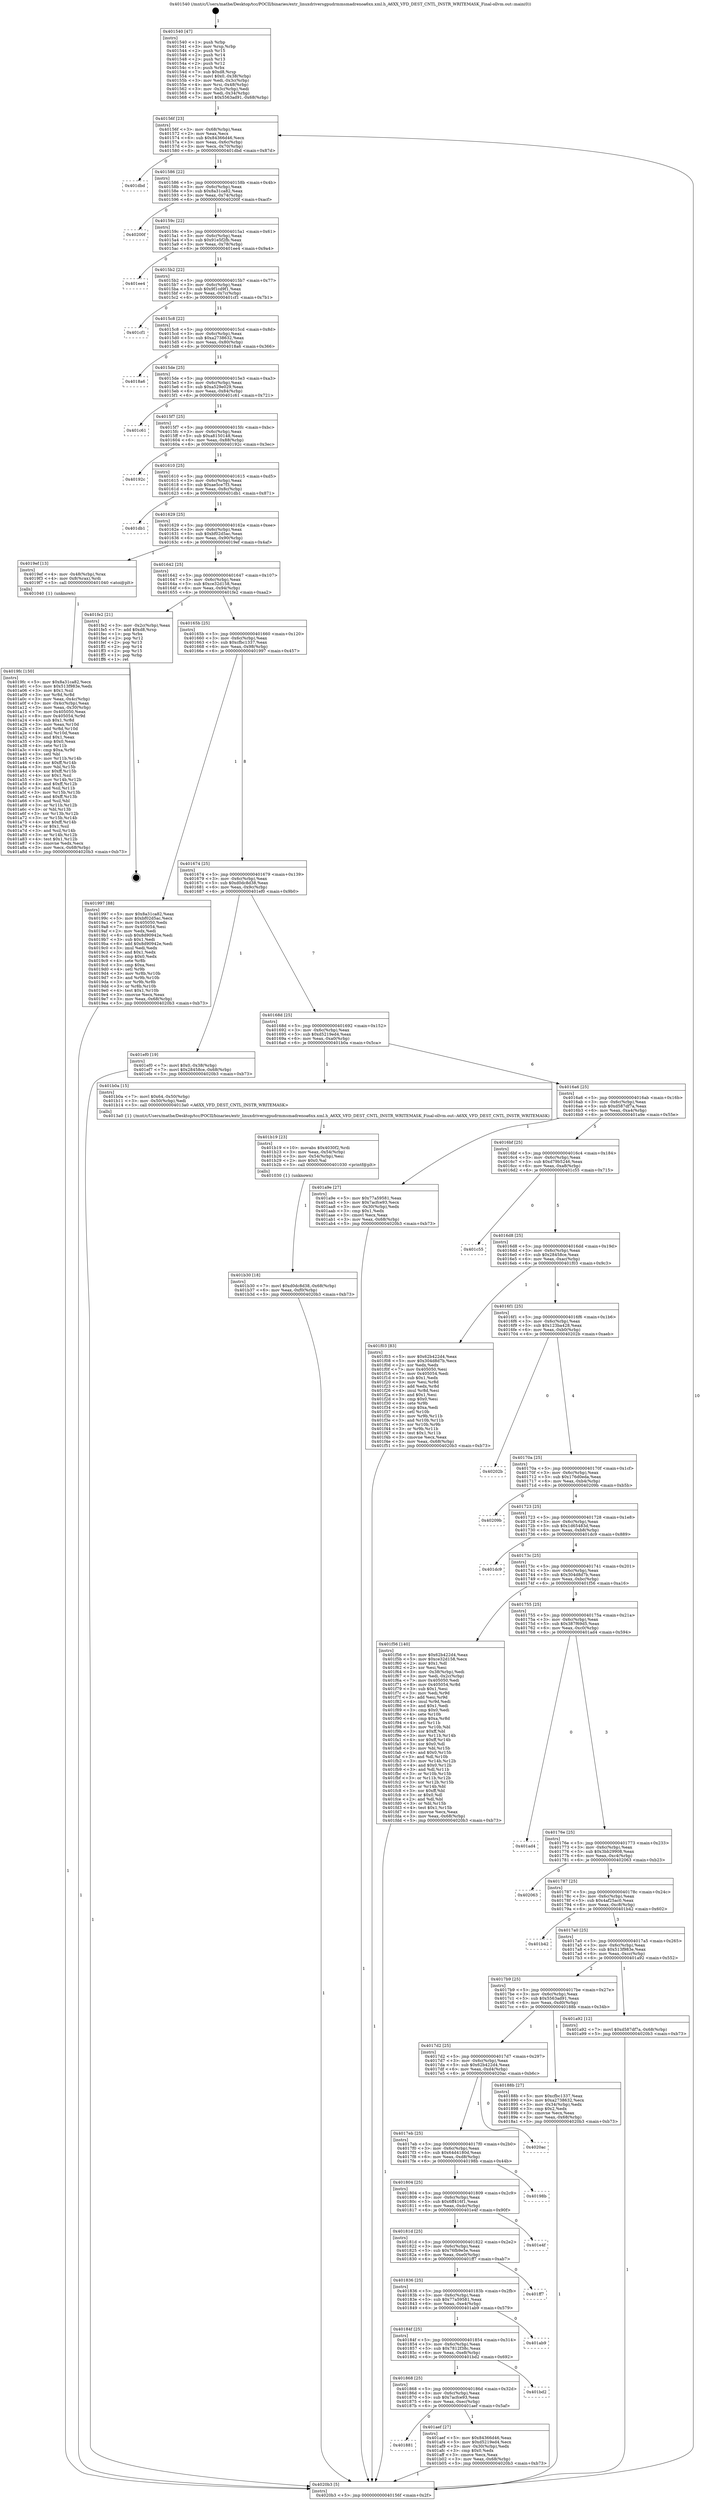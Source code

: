 digraph "0x401540" {
  label = "0x401540 (/mnt/c/Users/mathe/Desktop/tcc/POCII/binaries/extr_linuxdriversgpudrmmsmadrenoa6xx.xml.h_A6XX_VFD_DEST_CNTL_INSTR_WRITEMASK_Final-ollvm.out::main(0))"
  labelloc = "t"
  node[shape=record]

  Entry [label="",width=0.3,height=0.3,shape=circle,fillcolor=black,style=filled]
  "0x40156f" [label="{
     0x40156f [23]\l
     | [instrs]\l
     &nbsp;&nbsp;0x40156f \<+3\>: mov -0x68(%rbp),%eax\l
     &nbsp;&nbsp;0x401572 \<+2\>: mov %eax,%ecx\l
     &nbsp;&nbsp;0x401574 \<+6\>: sub $0x84366d46,%ecx\l
     &nbsp;&nbsp;0x40157a \<+3\>: mov %eax,-0x6c(%rbp)\l
     &nbsp;&nbsp;0x40157d \<+3\>: mov %ecx,-0x70(%rbp)\l
     &nbsp;&nbsp;0x401580 \<+6\>: je 0000000000401dbd \<main+0x87d\>\l
  }"]
  "0x401dbd" [label="{
     0x401dbd\l
  }", style=dashed]
  "0x401586" [label="{
     0x401586 [22]\l
     | [instrs]\l
     &nbsp;&nbsp;0x401586 \<+5\>: jmp 000000000040158b \<main+0x4b\>\l
     &nbsp;&nbsp;0x40158b \<+3\>: mov -0x6c(%rbp),%eax\l
     &nbsp;&nbsp;0x40158e \<+5\>: sub $0x8a31ca82,%eax\l
     &nbsp;&nbsp;0x401593 \<+3\>: mov %eax,-0x74(%rbp)\l
     &nbsp;&nbsp;0x401596 \<+6\>: je 000000000040200f \<main+0xacf\>\l
  }"]
  Exit [label="",width=0.3,height=0.3,shape=circle,fillcolor=black,style=filled,peripheries=2]
  "0x40200f" [label="{
     0x40200f\l
  }", style=dashed]
  "0x40159c" [label="{
     0x40159c [22]\l
     | [instrs]\l
     &nbsp;&nbsp;0x40159c \<+5\>: jmp 00000000004015a1 \<main+0x61\>\l
     &nbsp;&nbsp;0x4015a1 \<+3\>: mov -0x6c(%rbp),%eax\l
     &nbsp;&nbsp;0x4015a4 \<+5\>: sub $0x91e5f2fb,%eax\l
     &nbsp;&nbsp;0x4015a9 \<+3\>: mov %eax,-0x78(%rbp)\l
     &nbsp;&nbsp;0x4015ac \<+6\>: je 0000000000401ee4 \<main+0x9a4\>\l
  }"]
  "0x401b30" [label="{
     0x401b30 [18]\l
     | [instrs]\l
     &nbsp;&nbsp;0x401b30 \<+7\>: movl $0xd0dc8d38,-0x68(%rbp)\l
     &nbsp;&nbsp;0x401b37 \<+6\>: mov %eax,-0xf0(%rbp)\l
     &nbsp;&nbsp;0x401b3d \<+5\>: jmp 00000000004020b3 \<main+0xb73\>\l
  }"]
  "0x401ee4" [label="{
     0x401ee4\l
  }", style=dashed]
  "0x4015b2" [label="{
     0x4015b2 [22]\l
     | [instrs]\l
     &nbsp;&nbsp;0x4015b2 \<+5\>: jmp 00000000004015b7 \<main+0x77\>\l
     &nbsp;&nbsp;0x4015b7 \<+3\>: mov -0x6c(%rbp),%eax\l
     &nbsp;&nbsp;0x4015ba \<+5\>: sub $0x9f1cd9f1,%eax\l
     &nbsp;&nbsp;0x4015bf \<+3\>: mov %eax,-0x7c(%rbp)\l
     &nbsp;&nbsp;0x4015c2 \<+6\>: je 0000000000401cf1 \<main+0x7b1\>\l
  }"]
  "0x401b19" [label="{
     0x401b19 [23]\l
     | [instrs]\l
     &nbsp;&nbsp;0x401b19 \<+10\>: movabs $0x4030f2,%rdi\l
     &nbsp;&nbsp;0x401b23 \<+3\>: mov %eax,-0x54(%rbp)\l
     &nbsp;&nbsp;0x401b26 \<+3\>: mov -0x54(%rbp),%esi\l
     &nbsp;&nbsp;0x401b29 \<+2\>: mov $0x0,%al\l
     &nbsp;&nbsp;0x401b2b \<+5\>: call 0000000000401030 \<printf@plt\>\l
     | [calls]\l
     &nbsp;&nbsp;0x401030 \{1\} (unknown)\l
  }"]
  "0x401cf1" [label="{
     0x401cf1\l
  }", style=dashed]
  "0x4015c8" [label="{
     0x4015c8 [22]\l
     | [instrs]\l
     &nbsp;&nbsp;0x4015c8 \<+5\>: jmp 00000000004015cd \<main+0x8d\>\l
     &nbsp;&nbsp;0x4015cd \<+3\>: mov -0x6c(%rbp),%eax\l
     &nbsp;&nbsp;0x4015d0 \<+5\>: sub $0xa2738632,%eax\l
     &nbsp;&nbsp;0x4015d5 \<+3\>: mov %eax,-0x80(%rbp)\l
     &nbsp;&nbsp;0x4015d8 \<+6\>: je 00000000004018a6 \<main+0x366\>\l
  }"]
  "0x401881" [label="{
     0x401881\l
  }", style=dashed]
  "0x4018a6" [label="{
     0x4018a6\l
  }", style=dashed]
  "0x4015de" [label="{
     0x4015de [25]\l
     | [instrs]\l
     &nbsp;&nbsp;0x4015de \<+5\>: jmp 00000000004015e3 \<main+0xa3\>\l
     &nbsp;&nbsp;0x4015e3 \<+3\>: mov -0x6c(%rbp),%eax\l
     &nbsp;&nbsp;0x4015e6 \<+5\>: sub $0xa529e029,%eax\l
     &nbsp;&nbsp;0x4015eb \<+6\>: mov %eax,-0x84(%rbp)\l
     &nbsp;&nbsp;0x4015f1 \<+6\>: je 0000000000401c61 \<main+0x721\>\l
  }"]
  "0x401aef" [label="{
     0x401aef [27]\l
     | [instrs]\l
     &nbsp;&nbsp;0x401aef \<+5\>: mov $0x84366d46,%eax\l
     &nbsp;&nbsp;0x401af4 \<+5\>: mov $0xd5219ed4,%ecx\l
     &nbsp;&nbsp;0x401af9 \<+3\>: mov -0x30(%rbp),%edx\l
     &nbsp;&nbsp;0x401afc \<+3\>: cmp $0x0,%edx\l
     &nbsp;&nbsp;0x401aff \<+3\>: cmove %ecx,%eax\l
     &nbsp;&nbsp;0x401b02 \<+3\>: mov %eax,-0x68(%rbp)\l
     &nbsp;&nbsp;0x401b05 \<+5\>: jmp 00000000004020b3 \<main+0xb73\>\l
  }"]
  "0x401c61" [label="{
     0x401c61\l
  }", style=dashed]
  "0x4015f7" [label="{
     0x4015f7 [25]\l
     | [instrs]\l
     &nbsp;&nbsp;0x4015f7 \<+5\>: jmp 00000000004015fc \<main+0xbc\>\l
     &nbsp;&nbsp;0x4015fc \<+3\>: mov -0x6c(%rbp),%eax\l
     &nbsp;&nbsp;0x4015ff \<+5\>: sub $0xa8150148,%eax\l
     &nbsp;&nbsp;0x401604 \<+6\>: mov %eax,-0x88(%rbp)\l
     &nbsp;&nbsp;0x40160a \<+6\>: je 000000000040192c \<main+0x3ec\>\l
  }"]
  "0x401868" [label="{
     0x401868 [25]\l
     | [instrs]\l
     &nbsp;&nbsp;0x401868 \<+5\>: jmp 000000000040186d \<main+0x32d\>\l
     &nbsp;&nbsp;0x40186d \<+3\>: mov -0x6c(%rbp),%eax\l
     &nbsp;&nbsp;0x401870 \<+5\>: sub $0x7acfce93,%eax\l
     &nbsp;&nbsp;0x401875 \<+6\>: mov %eax,-0xec(%rbp)\l
     &nbsp;&nbsp;0x40187b \<+6\>: je 0000000000401aef \<main+0x5af\>\l
  }"]
  "0x40192c" [label="{
     0x40192c\l
  }", style=dashed]
  "0x401610" [label="{
     0x401610 [25]\l
     | [instrs]\l
     &nbsp;&nbsp;0x401610 \<+5\>: jmp 0000000000401615 \<main+0xd5\>\l
     &nbsp;&nbsp;0x401615 \<+3\>: mov -0x6c(%rbp),%eax\l
     &nbsp;&nbsp;0x401618 \<+5\>: sub $0xae5ce7f3,%eax\l
     &nbsp;&nbsp;0x40161d \<+6\>: mov %eax,-0x8c(%rbp)\l
     &nbsp;&nbsp;0x401623 \<+6\>: je 0000000000401db1 \<main+0x871\>\l
  }"]
  "0x401bd2" [label="{
     0x401bd2\l
  }", style=dashed]
  "0x401db1" [label="{
     0x401db1\l
  }", style=dashed]
  "0x401629" [label="{
     0x401629 [25]\l
     | [instrs]\l
     &nbsp;&nbsp;0x401629 \<+5\>: jmp 000000000040162e \<main+0xee\>\l
     &nbsp;&nbsp;0x40162e \<+3\>: mov -0x6c(%rbp),%eax\l
     &nbsp;&nbsp;0x401631 \<+5\>: sub $0xbf02d5ac,%eax\l
     &nbsp;&nbsp;0x401636 \<+6\>: mov %eax,-0x90(%rbp)\l
     &nbsp;&nbsp;0x40163c \<+6\>: je 00000000004019ef \<main+0x4af\>\l
  }"]
  "0x40184f" [label="{
     0x40184f [25]\l
     | [instrs]\l
     &nbsp;&nbsp;0x40184f \<+5\>: jmp 0000000000401854 \<main+0x314\>\l
     &nbsp;&nbsp;0x401854 \<+3\>: mov -0x6c(%rbp),%eax\l
     &nbsp;&nbsp;0x401857 \<+5\>: sub $0x7812f38c,%eax\l
     &nbsp;&nbsp;0x40185c \<+6\>: mov %eax,-0xe8(%rbp)\l
     &nbsp;&nbsp;0x401862 \<+6\>: je 0000000000401bd2 \<main+0x692\>\l
  }"]
  "0x4019ef" [label="{
     0x4019ef [13]\l
     | [instrs]\l
     &nbsp;&nbsp;0x4019ef \<+4\>: mov -0x48(%rbp),%rax\l
     &nbsp;&nbsp;0x4019f3 \<+4\>: mov 0x8(%rax),%rdi\l
     &nbsp;&nbsp;0x4019f7 \<+5\>: call 0000000000401040 \<atoi@plt\>\l
     | [calls]\l
     &nbsp;&nbsp;0x401040 \{1\} (unknown)\l
  }"]
  "0x401642" [label="{
     0x401642 [25]\l
     | [instrs]\l
     &nbsp;&nbsp;0x401642 \<+5\>: jmp 0000000000401647 \<main+0x107\>\l
     &nbsp;&nbsp;0x401647 \<+3\>: mov -0x6c(%rbp),%eax\l
     &nbsp;&nbsp;0x40164a \<+5\>: sub $0xce32d158,%eax\l
     &nbsp;&nbsp;0x40164f \<+6\>: mov %eax,-0x94(%rbp)\l
     &nbsp;&nbsp;0x401655 \<+6\>: je 0000000000401fe2 \<main+0xaa2\>\l
  }"]
  "0x401ab9" [label="{
     0x401ab9\l
  }", style=dashed]
  "0x401fe2" [label="{
     0x401fe2 [21]\l
     | [instrs]\l
     &nbsp;&nbsp;0x401fe2 \<+3\>: mov -0x2c(%rbp),%eax\l
     &nbsp;&nbsp;0x401fe5 \<+7\>: add $0xd8,%rsp\l
     &nbsp;&nbsp;0x401fec \<+1\>: pop %rbx\l
     &nbsp;&nbsp;0x401fed \<+2\>: pop %r12\l
     &nbsp;&nbsp;0x401fef \<+2\>: pop %r13\l
     &nbsp;&nbsp;0x401ff1 \<+2\>: pop %r14\l
     &nbsp;&nbsp;0x401ff3 \<+2\>: pop %r15\l
     &nbsp;&nbsp;0x401ff5 \<+1\>: pop %rbp\l
     &nbsp;&nbsp;0x401ff6 \<+1\>: ret\l
  }"]
  "0x40165b" [label="{
     0x40165b [25]\l
     | [instrs]\l
     &nbsp;&nbsp;0x40165b \<+5\>: jmp 0000000000401660 \<main+0x120\>\l
     &nbsp;&nbsp;0x401660 \<+3\>: mov -0x6c(%rbp),%eax\l
     &nbsp;&nbsp;0x401663 \<+5\>: sub $0xcfbc1337,%eax\l
     &nbsp;&nbsp;0x401668 \<+6\>: mov %eax,-0x98(%rbp)\l
     &nbsp;&nbsp;0x40166e \<+6\>: je 0000000000401997 \<main+0x457\>\l
  }"]
  "0x401836" [label="{
     0x401836 [25]\l
     | [instrs]\l
     &nbsp;&nbsp;0x401836 \<+5\>: jmp 000000000040183b \<main+0x2fb\>\l
     &nbsp;&nbsp;0x40183b \<+3\>: mov -0x6c(%rbp),%eax\l
     &nbsp;&nbsp;0x40183e \<+5\>: sub $0x77a59581,%eax\l
     &nbsp;&nbsp;0x401843 \<+6\>: mov %eax,-0xe4(%rbp)\l
     &nbsp;&nbsp;0x401849 \<+6\>: je 0000000000401ab9 \<main+0x579\>\l
  }"]
  "0x401997" [label="{
     0x401997 [88]\l
     | [instrs]\l
     &nbsp;&nbsp;0x401997 \<+5\>: mov $0x8a31ca82,%eax\l
     &nbsp;&nbsp;0x40199c \<+5\>: mov $0xbf02d5ac,%ecx\l
     &nbsp;&nbsp;0x4019a1 \<+7\>: mov 0x405050,%edx\l
     &nbsp;&nbsp;0x4019a8 \<+7\>: mov 0x405054,%esi\l
     &nbsp;&nbsp;0x4019af \<+2\>: mov %edx,%edi\l
     &nbsp;&nbsp;0x4019b1 \<+6\>: sub $0x8d90942e,%edi\l
     &nbsp;&nbsp;0x4019b7 \<+3\>: sub $0x1,%edi\l
     &nbsp;&nbsp;0x4019ba \<+6\>: add $0x8d90942e,%edi\l
     &nbsp;&nbsp;0x4019c0 \<+3\>: imul %edi,%edx\l
     &nbsp;&nbsp;0x4019c3 \<+3\>: and $0x1,%edx\l
     &nbsp;&nbsp;0x4019c6 \<+3\>: cmp $0x0,%edx\l
     &nbsp;&nbsp;0x4019c9 \<+4\>: sete %r8b\l
     &nbsp;&nbsp;0x4019cd \<+3\>: cmp $0xa,%esi\l
     &nbsp;&nbsp;0x4019d0 \<+4\>: setl %r9b\l
     &nbsp;&nbsp;0x4019d4 \<+3\>: mov %r8b,%r10b\l
     &nbsp;&nbsp;0x4019d7 \<+3\>: and %r9b,%r10b\l
     &nbsp;&nbsp;0x4019da \<+3\>: xor %r9b,%r8b\l
     &nbsp;&nbsp;0x4019dd \<+3\>: or %r8b,%r10b\l
     &nbsp;&nbsp;0x4019e0 \<+4\>: test $0x1,%r10b\l
     &nbsp;&nbsp;0x4019e4 \<+3\>: cmovne %ecx,%eax\l
     &nbsp;&nbsp;0x4019e7 \<+3\>: mov %eax,-0x68(%rbp)\l
     &nbsp;&nbsp;0x4019ea \<+5\>: jmp 00000000004020b3 \<main+0xb73\>\l
  }"]
  "0x401674" [label="{
     0x401674 [25]\l
     | [instrs]\l
     &nbsp;&nbsp;0x401674 \<+5\>: jmp 0000000000401679 \<main+0x139\>\l
     &nbsp;&nbsp;0x401679 \<+3\>: mov -0x6c(%rbp),%eax\l
     &nbsp;&nbsp;0x40167c \<+5\>: sub $0xd0dc8d38,%eax\l
     &nbsp;&nbsp;0x401681 \<+6\>: mov %eax,-0x9c(%rbp)\l
     &nbsp;&nbsp;0x401687 \<+6\>: je 0000000000401ef0 \<main+0x9b0\>\l
  }"]
  "0x401ff7" [label="{
     0x401ff7\l
  }", style=dashed]
  "0x401ef0" [label="{
     0x401ef0 [19]\l
     | [instrs]\l
     &nbsp;&nbsp;0x401ef0 \<+7\>: movl $0x0,-0x38(%rbp)\l
     &nbsp;&nbsp;0x401ef7 \<+7\>: movl $0x28458ce,-0x68(%rbp)\l
     &nbsp;&nbsp;0x401efe \<+5\>: jmp 00000000004020b3 \<main+0xb73\>\l
  }"]
  "0x40168d" [label="{
     0x40168d [25]\l
     | [instrs]\l
     &nbsp;&nbsp;0x40168d \<+5\>: jmp 0000000000401692 \<main+0x152\>\l
     &nbsp;&nbsp;0x401692 \<+3\>: mov -0x6c(%rbp),%eax\l
     &nbsp;&nbsp;0x401695 \<+5\>: sub $0xd5219ed4,%eax\l
     &nbsp;&nbsp;0x40169a \<+6\>: mov %eax,-0xa0(%rbp)\l
     &nbsp;&nbsp;0x4016a0 \<+6\>: je 0000000000401b0a \<main+0x5ca\>\l
  }"]
  "0x40181d" [label="{
     0x40181d [25]\l
     | [instrs]\l
     &nbsp;&nbsp;0x40181d \<+5\>: jmp 0000000000401822 \<main+0x2e2\>\l
     &nbsp;&nbsp;0x401822 \<+3\>: mov -0x6c(%rbp),%eax\l
     &nbsp;&nbsp;0x401825 \<+5\>: sub $0x76fb9e5e,%eax\l
     &nbsp;&nbsp;0x40182a \<+6\>: mov %eax,-0xe0(%rbp)\l
     &nbsp;&nbsp;0x401830 \<+6\>: je 0000000000401ff7 \<main+0xab7\>\l
  }"]
  "0x401b0a" [label="{
     0x401b0a [15]\l
     | [instrs]\l
     &nbsp;&nbsp;0x401b0a \<+7\>: movl $0x64,-0x50(%rbp)\l
     &nbsp;&nbsp;0x401b11 \<+3\>: mov -0x50(%rbp),%edi\l
     &nbsp;&nbsp;0x401b14 \<+5\>: call 00000000004013a0 \<A6XX_VFD_DEST_CNTL_INSTR_WRITEMASK\>\l
     | [calls]\l
     &nbsp;&nbsp;0x4013a0 \{1\} (/mnt/c/Users/mathe/Desktop/tcc/POCII/binaries/extr_linuxdriversgpudrmmsmadrenoa6xx.xml.h_A6XX_VFD_DEST_CNTL_INSTR_WRITEMASK_Final-ollvm.out::A6XX_VFD_DEST_CNTL_INSTR_WRITEMASK)\l
  }"]
  "0x4016a6" [label="{
     0x4016a6 [25]\l
     | [instrs]\l
     &nbsp;&nbsp;0x4016a6 \<+5\>: jmp 00000000004016ab \<main+0x16b\>\l
     &nbsp;&nbsp;0x4016ab \<+3\>: mov -0x6c(%rbp),%eax\l
     &nbsp;&nbsp;0x4016ae \<+5\>: sub $0xd587df7a,%eax\l
     &nbsp;&nbsp;0x4016b3 \<+6\>: mov %eax,-0xa4(%rbp)\l
     &nbsp;&nbsp;0x4016b9 \<+6\>: je 0000000000401a9e \<main+0x55e\>\l
  }"]
  "0x401e4f" [label="{
     0x401e4f\l
  }", style=dashed]
  "0x401a9e" [label="{
     0x401a9e [27]\l
     | [instrs]\l
     &nbsp;&nbsp;0x401a9e \<+5\>: mov $0x77a59581,%eax\l
     &nbsp;&nbsp;0x401aa3 \<+5\>: mov $0x7acfce93,%ecx\l
     &nbsp;&nbsp;0x401aa8 \<+3\>: mov -0x30(%rbp),%edx\l
     &nbsp;&nbsp;0x401aab \<+3\>: cmp $0x1,%edx\l
     &nbsp;&nbsp;0x401aae \<+3\>: cmovl %ecx,%eax\l
     &nbsp;&nbsp;0x401ab1 \<+3\>: mov %eax,-0x68(%rbp)\l
     &nbsp;&nbsp;0x401ab4 \<+5\>: jmp 00000000004020b3 \<main+0xb73\>\l
  }"]
  "0x4016bf" [label="{
     0x4016bf [25]\l
     | [instrs]\l
     &nbsp;&nbsp;0x4016bf \<+5\>: jmp 00000000004016c4 \<main+0x184\>\l
     &nbsp;&nbsp;0x4016c4 \<+3\>: mov -0x6c(%rbp),%eax\l
     &nbsp;&nbsp;0x4016c7 \<+5\>: sub $0xd79b5246,%eax\l
     &nbsp;&nbsp;0x4016cc \<+6\>: mov %eax,-0xa8(%rbp)\l
     &nbsp;&nbsp;0x4016d2 \<+6\>: je 0000000000401c55 \<main+0x715\>\l
  }"]
  "0x401804" [label="{
     0x401804 [25]\l
     | [instrs]\l
     &nbsp;&nbsp;0x401804 \<+5\>: jmp 0000000000401809 \<main+0x2c9\>\l
     &nbsp;&nbsp;0x401809 \<+3\>: mov -0x6c(%rbp),%eax\l
     &nbsp;&nbsp;0x40180c \<+5\>: sub $0x6ff416f1,%eax\l
     &nbsp;&nbsp;0x401811 \<+6\>: mov %eax,-0xdc(%rbp)\l
     &nbsp;&nbsp;0x401817 \<+6\>: je 0000000000401e4f \<main+0x90f\>\l
  }"]
  "0x401c55" [label="{
     0x401c55\l
  }", style=dashed]
  "0x4016d8" [label="{
     0x4016d8 [25]\l
     | [instrs]\l
     &nbsp;&nbsp;0x4016d8 \<+5\>: jmp 00000000004016dd \<main+0x19d\>\l
     &nbsp;&nbsp;0x4016dd \<+3\>: mov -0x6c(%rbp),%eax\l
     &nbsp;&nbsp;0x4016e0 \<+5\>: sub $0x28458ce,%eax\l
     &nbsp;&nbsp;0x4016e5 \<+6\>: mov %eax,-0xac(%rbp)\l
     &nbsp;&nbsp;0x4016eb \<+6\>: je 0000000000401f03 \<main+0x9c3\>\l
  }"]
  "0x40198b" [label="{
     0x40198b\l
  }", style=dashed]
  "0x401f03" [label="{
     0x401f03 [83]\l
     | [instrs]\l
     &nbsp;&nbsp;0x401f03 \<+5\>: mov $0x62b422d4,%eax\l
     &nbsp;&nbsp;0x401f08 \<+5\>: mov $0x304d8d7b,%ecx\l
     &nbsp;&nbsp;0x401f0d \<+2\>: xor %edx,%edx\l
     &nbsp;&nbsp;0x401f0f \<+7\>: mov 0x405050,%esi\l
     &nbsp;&nbsp;0x401f16 \<+7\>: mov 0x405054,%edi\l
     &nbsp;&nbsp;0x401f1d \<+3\>: sub $0x1,%edx\l
     &nbsp;&nbsp;0x401f20 \<+3\>: mov %esi,%r8d\l
     &nbsp;&nbsp;0x401f23 \<+3\>: add %edx,%r8d\l
     &nbsp;&nbsp;0x401f26 \<+4\>: imul %r8d,%esi\l
     &nbsp;&nbsp;0x401f2a \<+3\>: and $0x1,%esi\l
     &nbsp;&nbsp;0x401f2d \<+3\>: cmp $0x0,%esi\l
     &nbsp;&nbsp;0x401f30 \<+4\>: sete %r9b\l
     &nbsp;&nbsp;0x401f34 \<+3\>: cmp $0xa,%edi\l
     &nbsp;&nbsp;0x401f37 \<+4\>: setl %r10b\l
     &nbsp;&nbsp;0x401f3b \<+3\>: mov %r9b,%r11b\l
     &nbsp;&nbsp;0x401f3e \<+3\>: and %r10b,%r11b\l
     &nbsp;&nbsp;0x401f41 \<+3\>: xor %r10b,%r9b\l
     &nbsp;&nbsp;0x401f44 \<+3\>: or %r9b,%r11b\l
     &nbsp;&nbsp;0x401f47 \<+4\>: test $0x1,%r11b\l
     &nbsp;&nbsp;0x401f4b \<+3\>: cmovne %ecx,%eax\l
     &nbsp;&nbsp;0x401f4e \<+3\>: mov %eax,-0x68(%rbp)\l
     &nbsp;&nbsp;0x401f51 \<+5\>: jmp 00000000004020b3 \<main+0xb73\>\l
  }"]
  "0x4016f1" [label="{
     0x4016f1 [25]\l
     | [instrs]\l
     &nbsp;&nbsp;0x4016f1 \<+5\>: jmp 00000000004016f6 \<main+0x1b6\>\l
     &nbsp;&nbsp;0x4016f6 \<+3\>: mov -0x6c(%rbp),%eax\l
     &nbsp;&nbsp;0x4016f9 \<+5\>: sub $0x123ba428,%eax\l
     &nbsp;&nbsp;0x4016fe \<+6\>: mov %eax,-0xb0(%rbp)\l
     &nbsp;&nbsp;0x401704 \<+6\>: je 000000000040202b \<main+0xaeb\>\l
  }"]
  "0x4017eb" [label="{
     0x4017eb [25]\l
     | [instrs]\l
     &nbsp;&nbsp;0x4017eb \<+5\>: jmp 00000000004017f0 \<main+0x2b0\>\l
     &nbsp;&nbsp;0x4017f0 \<+3\>: mov -0x6c(%rbp),%eax\l
     &nbsp;&nbsp;0x4017f3 \<+5\>: sub $0x64d4180d,%eax\l
     &nbsp;&nbsp;0x4017f8 \<+6\>: mov %eax,-0xd8(%rbp)\l
     &nbsp;&nbsp;0x4017fe \<+6\>: je 000000000040198b \<main+0x44b\>\l
  }"]
  "0x40202b" [label="{
     0x40202b\l
  }", style=dashed]
  "0x40170a" [label="{
     0x40170a [25]\l
     | [instrs]\l
     &nbsp;&nbsp;0x40170a \<+5\>: jmp 000000000040170f \<main+0x1cf\>\l
     &nbsp;&nbsp;0x40170f \<+3\>: mov -0x6c(%rbp),%eax\l
     &nbsp;&nbsp;0x401712 \<+5\>: sub $0x176d0eda,%eax\l
     &nbsp;&nbsp;0x401717 \<+6\>: mov %eax,-0xb4(%rbp)\l
     &nbsp;&nbsp;0x40171d \<+6\>: je 000000000040209b \<main+0xb5b\>\l
  }"]
  "0x4020ac" [label="{
     0x4020ac\l
  }", style=dashed]
  "0x40209b" [label="{
     0x40209b\l
  }", style=dashed]
  "0x401723" [label="{
     0x401723 [25]\l
     | [instrs]\l
     &nbsp;&nbsp;0x401723 \<+5\>: jmp 0000000000401728 \<main+0x1e8\>\l
     &nbsp;&nbsp;0x401728 \<+3\>: mov -0x6c(%rbp),%eax\l
     &nbsp;&nbsp;0x40172b \<+5\>: sub $0x1d65483d,%eax\l
     &nbsp;&nbsp;0x401730 \<+6\>: mov %eax,-0xb8(%rbp)\l
     &nbsp;&nbsp;0x401736 \<+6\>: je 0000000000401dc9 \<main+0x889\>\l
  }"]
  "0x4019fc" [label="{
     0x4019fc [150]\l
     | [instrs]\l
     &nbsp;&nbsp;0x4019fc \<+5\>: mov $0x8a31ca82,%ecx\l
     &nbsp;&nbsp;0x401a01 \<+5\>: mov $0x513f983e,%edx\l
     &nbsp;&nbsp;0x401a06 \<+3\>: mov $0x1,%sil\l
     &nbsp;&nbsp;0x401a09 \<+3\>: xor %r8d,%r8d\l
     &nbsp;&nbsp;0x401a0c \<+3\>: mov %eax,-0x4c(%rbp)\l
     &nbsp;&nbsp;0x401a0f \<+3\>: mov -0x4c(%rbp),%eax\l
     &nbsp;&nbsp;0x401a12 \<+3\>: mov %eax,-0x30(%rbp)\l
     &nbsp;&nbsp;0x401a15 \<+7\>: mov 0x405050,%eax\l
     &nbsp;&nbsp;0x401a1c \<+8\>: mov 0x405054,%r9d\l
     &nbsp;&nbsp;0x401a24 \<+4\>: sub $0x1,%r8d\l
     &nbsp;&nbsp;0x401a28 \<+3\>: mov %eax,%r10d\l
     &nbsp;&nbsp;0x401a2b \<+3\>: add %r8d,%r10d\l
     &nbsp;&nbsp;0x401a2e \<+4\>: imul %r10d,%eax\l
     &nbsp;&nbsp;0x401a32 \<+3\>: and $0x1,%eax\l
     &nbsp;&nbsp;0x401a35 \<+3\>: cmp $0x0,%eax\l
     &nbsp;&nbsp;0x401a38 \<+4\>: sete %r11b\l
     &nbsp;&nbsp;0x401a3c \<+4\>: cmp $0xa,%r9d\l
     &nbsp;&nbsp;0x401a40 \<+3\>: setl %bl\l
     &nbsp;&nbsp;0x401a43 \<+3\>: mov %r11b,%r14b\l
     &nbsp;&nbsp;0x401a46 \<+4\>: xor $0xff,%r14b\l
     &nbsp;&nbsp;0x401a4a \<+3\>: mov %bl,%r15b\l
     &nbsp;&nbsp;0x401a4d \<+4\>: xor $0xff,%r15b\l
     &nbsp;&nbsp;0x401a51 \<+4\>: xor $0x1,%sil\l
     &nbsp;&nbsp;0x401a55 \<+3\>: mov %r14b,%r12b\l
     &nbsp;&nbsp;0x401a58 \<+4\>: and $0xff,%r12b\l
     &nbsp;&nbsp;0x401a5c \<+3\>: and %sil,%r11b\l
     &nbsp;&nbsp;0x401a5f \<+3\>: mov %r15b,%r13b\l
     &nbsp;&nbsp;0x401a62 \<+4\>: and $0xff,%r13b\l
     &nbsp;&nbsp;0x401a66 \<+3\>: and %sil,%bl\l
     &nbsp;&nbsp;0x401a69 \<+3\>: or %r11b,%r12b\l
     &nbsp;&nbsp;0x401a6c \<+3\>: or %bl,%r13b\l
     &nbsp;&nbsp;0x401a6f \<+3\>: xor %r13b,%r12b\l
     &nbsp;&nbsp;0x401a72 \<+3\>: or %r15b,%r14b\l
     &nbsp;&nbsp;0x401a75 \<+4\>: xor $0xff,%r14b\l
     &nbsp;&nbsp;0x401a79 \<+4\>: or $0x1,%sil\l
     &nbsp;&nbsp;0x401a7d \<+3\>: and %sil,%r14b\l
     &nbsp;&nbsp;0x401a80 \<+3\>: or %r14b,%r12b\l
     &nbsp;&nbsp;0x401a83 \<+4\>: test $0x1,%r12b\l
     &nbsp;&nbsp;0x401a87 \<+3\>: cmovne %edx,%ecx\l
     &nbsp;&nbsp;0x401a8a \<+3\>: mov %ecx,-0x68(%rbp)\l
     &nbsp;&nbsp;0x401a8d \<+5\>: jmp 00000000004020b3 \<main+0xb73\>\l
  }"]
  "0x401dc9" [label="{
     0x401dc9\l
  }", style=dashed]
  "0x40173c" [label="{
     0x40173c [25]\l
     | [instrs]\l
     &nbsp;&nbsp;0x40173c \<+5\>: jmp 0000000000401741 \<main+0x201\>\l
     &nbsp;&nbsp;0x401741 \<+3\>: mov -0x6c(%rbp),%eax\l
     &nbsp;&nbsp;0x401744 \<+5\>: sub $0x304d8d7b,%eax\l
     &nbsp;&nbsp;0x401749 \<+6\>: mov %eax,-0xbc(%rbp)\l
     &nbsp;&nbsp;0x40174f \<+6\>: je 0000000000401f56 \<main+0xa16\>\l
  }"]
  "0x401540" [label="{
     0x401540 [47]\l
     | [instrs]\l
     &nbsp;&nbsp;0x401540 \<+1\>: push %rbp\l
     &nbsp;&nbsp;0x401541 \<+3\>: mov %rsp,%rbp\l
     &nbsp;&nbsp;0x401544 \<+2\>: push %r15\l
     &nbsp;&nbsp;0x401546 \<+2\>: push %r14\l
     &nbsp;&nbsp;0x401548 \<+2\>: push %r13\l
     &nbsp;&nbsp;0x40154a \<+2\>: push %r12\l
     &nbsp;&nbsp;0x40154c \<+1\>: push %rbx\l
     &nbsp;&nbsp;0x40154d \<+7\>: sub $0xd8,%rsp\l
     &nbsp;&nbsp;0x401554 \<+7\>: movl $0x0,-0x38(%rbp)\l
     &nbsp;&nbsp;0x40155b \<+3\>: mov %edi,-0x3c(%rbp)\l
     &nbsp;&nbsp;0x40155e \<+4\>: mov %rsi,-0x48(%rbp)\l
     &nbsp;&nbsp;0x401562 \<+3\>: mov -0x3c(%rbp),%edi\l
     &nbsp;&nbsp;0x401565 \<+3\>: mov %edi,-0x34(%rbp)\l
     &nbsp;&nbsp;0x401568 \<+7\>: movl $0x5563ad91,-0x68(%rbp)\l
  }"]
  "0x401f56" [label="{
     0x401f56 [140]\l
     | [instrs]\l
     &nbsp;&nbsp;0x401f56 \<+5\>: mov $0x62b422d4,%eax\l
     &nbsp;&nbsp;0x401f5b \<+5\>: mov $0xce32d158,%ecx\l
     &nbsp;&nbsp;0x401f60 \<+2\>: mov $0x1,%dl\l
     &nbsp;&nbsp;0x401f62 \<+2\>: xor %esi,%esi\l
     &nbsp;&nbsp;0x401f64 \<+3\>: mov -0x38(%rbp),%edi\l
     &nbsp;&nbsp;0x401f67 \<+3\>: mov %edi,-0x2c(%rbp)\l
     &nbsp;&nbsp;0x401f6a \<+7\>: mov 0x405050,%edi\l
     &nbsp;&nbsp;0x401f71 \<+8\>: mov 0x405054,%r8d\l
     &nbsp;&nbsp;0x401f79 \<+3\>: sub $0x1,%esi\l
     &nbsp;&nbsp;0x401f7c \<+3\>: mov %edi,%r9d\l
     &nbsp;&nbsp;0x401f7f \<+3\>: add %esi,%r9d\l
     &nbsp;&nbsp;0x401f82 \<+4\>: imul %r9d,%edi\l
     &nbsp;&nbsp;0x401f86 \<+3\>: and $0x1,%edi\l
     &nbsp;&nbsp;0x401f89 \<+3\>: cmp $0x0,%edi\l
     &nbsp;&nbsp;0x401f8c \<+4\>: sete %r10b\l
     &nbsp;&nbsp;0x401f90 \<+4\>: cmp $0xa,%r8d\l
     &nbsp;&nbsp;0x401f94 \<+4\>: setl %r11b\l
     &nbsp;&nbsp;0x401f98 \<+3\>: mov %r10b,%bl\l
     &nbsp;&nbsp;0x401f9b \<+3\>: xor $0xff,%bl\l
     &nbsp;&nbsp;0x401f9e \<+3\>: mov %r11b,%r14b\l
     &nbsp;&nbsp;0x401fa1 \<+4\>: xor $0xff,%r14b\l
     &nbsp;&nbsp;0x401fa5 \<+3\>: xor $0x0,%dl\l
     &nbsp;&nbsp;0x401fa8 \<+3\>: mov %bl,%r15b\l
     &nbsp;&nbsp;0x401fab \<+4\>: and $0x0,%r15b\l
     &nbsp;&nbsp;0x401faf \<+3\>: and %dl,%r10b\l
     &nbsp;&nbsp;0x401fb2 \<+3\>: mov %r14b,%r12b\l
     &nbsp;&nbsp;0x401fb5 \<+4\>: and $0x0,%r12b\l
     &nbsp;&nbsp;0x401fb9 \<+3\>: and %dl,%r11b\l
     &nbsp;&nbsp;0x401fbc \<+3\>: or %r10b,%r15b\l
     &nbsp;&nbsp;0x401fbf \<+3\>: or %r11b,%r12b\l
     &nbsp;&nbsp;0x401fc2 \<+3\>: xor %r12b,%r15b\l
     &nbsp;&nbsp;0x401fc5 \<+3\>: or %r14b,%bl\l
     &nbsp;&nbsp;0x401fc8 \<+3\>: xor $0xff,%bl\l
     &nbsp;&nbsp;0x401fcb \<+3\>: or $0x0,%dl\l
     &nbsp;&nbsp;0x401fce \<+2\>: and %dl,%bl\l
     &nbsp;&nbsp;0x401fd0 \<+3\>: or %bl,%r15b\l
     &nbsp;&nbsp;0x401fd3 \<+4\>: test $0x1,%r15b\l
     &nbsp;&nbsp;0x401fd7 \<+3\>: cmovne %ecx,%eax\l
     &nbsp;&nbsp;0x401fda \<+3\>: mov %eax,-0x68(%rbp)\l
     &nbsp;&nbsp;0x401fdd \<+5\>: jmp 00000000004020b3 \<main+0xb73\>\l
  }"]
  "0x401755" [label="{
     0x401755 [25]\l
     | [instrs]\l
     &nbsp;&nbsp;0x401755 \<+5\>: jmp 000000000040175a \<main+0x21a\>\l
     &nbsp;&nbsp;0x40175a \<+3\>: mov -0x6c(%rbp),%eax\l
     &nbsp;&nbsp;0x40175d \<+5\>: sub $0x387f69d5,%eax\l
     &nbsp;&nbsp;0x401762 \<+6\>: mov %eax,-0xc0(%rbp)\l
     &nbsp;&nbsp;0x401768 \<+6\>: je 0000000000401ad4 \<main+0x594\>\l
  }"]
  "0x4020b3" [label="{
     0x4020b3 [5]\l
     | [instrs]\l
     &nbsp;&nbsp;0x4020b3 \<+5\>: jmp 000000000040156f \<main+0x2f\>\l
  }"]
  "0x401ad4" [label="{
     0x401ad4\l
  }", style=dashed]
  "0x40176e" [label="{
     0x40176e [25]\l
     | [instrs]\l
     &nbsp;&nbsp;0x40176e \<+5\>: jmp 0000000000401773 \<main+0x233\>\l
     &nbsp;&nbsp;0x401773 \<+3\>: mov -0x6c(%rbp),%eax\l
     &nbsp;&nbsp;0x401776 \<+5\>: sub $0x3bb29908,%eax\l
     &nbsp;&nbsp;0x40177b \<+6\>: mov %eax,-0xc4(%rbp)\l
     &nbsp;&nbsp;0x401781 \<+6\>: je 0000000000402063 \<main+0xb23\>\l
  }"]
  "0x4017d2" [label="{
     0x4017d2 [25]\l
     | [instrs]\l
     &nbsp;&nbsp;0x4017d2 \<+5\>: jmp 00000000004017d7 \<main+0x297\>\l
     &nbsp;&nbsp;0x4017d7 \<+3\>: mov -0x6c(%rbp),%eax\l
     &nbsp;&nbsp;0x4017da \<+5\>: sub $0x62b422d4,%eax\l
     &nbsp;&nbsp;0x4017df \<+6\>: mov %eax,-0xd4(%rbp)\l
     &nbsp;&nbsp;0x4017e5 \<+6\>: je 00000000004020ac \<main+0xb6c\>\l
  }"]
  "0x402063" [label="{
     0x402063\l
  }", style=dashed]
  "0x401787" [label="{
     0x401787 [25]\l
     | [instrs]\l
     &nbsp;&nbsp;0x401787 \<+5\>: jmp 000000000040178c \<main+0x24c\>\l
     &nbsp;&nbsp;0x40178c \<+3\>: mov -0x6c(%rbp),%eax\l
     &nbsp;&nbsp;0x40178f \<+5\>: sub $0x4af25ac0,%eax\l
     &nbsp;&nbsp;0x401794 \<+6\>: mov %eax,-0xc8(%rbp)\l
     &nbsp;&nbsp;0x40179a \<+6\>: je 0000000000401b42 \<main+0x602\>\l
  }"]
  "0x40188b" [label="{
     0x40188b [27]\l
     | [instrs]\l
     &nbsp;&nbsp;0x40188b \<+5\>: mov $0xcfbc1337,%eax\l
     &nbsp;&nbsp;0x401890 \<+5\>: mov $0xa2738632,%ecx\l
     &nbsp;&nbsp;0x401895 \<+3\>: mov -0x34(%rbp),%edx\l
     &nbsp;&nbsp;0x401898 \<+3\>: cmp $0x2,%edx\l
     &nbsp;&nbsp;0x40189b \<+3\>: cmovne %ecx,%eax\l
     &nbsp;&nbsp;0x40189e \<+3\>: mov %eax,-0x68(%rbp)\l
     &nbsp;&nbsp;0x4018a1 \<+5\>: jmp 00000000004020b3 \<main+0xb73\>\l
  }"]
  "0x401b42" [label="{
     0x401b42\l
  }", style=dashed]
  "0x4017a0" [label="{
     0x4017a0 [25]\l
     | [instrs]\l
     &nbsp;&nbsp;0x4017a0 \<+5\>: jmp 00000000004017a5 \<main+0x265\>\l
     &nbsp;&nbsp;0x4017a5 \<+3\>: mov -0x6c(%rbp),%eax\l
     &nbsp;&nbsp;0x4017a8 \<+5\>: sub $0x513f983e,%eax\l
     &nbsp;&nbsp;0x4017ad \<+6\>: mov %eax,-0xcc(%rbp)\l
     &nbsp;&nbsp;0x4017b3 \<+6\>: je 0000000000401a92 \<main+0x552\>\l
  }"]
  "0x4017b9" [label="{
     0x4017b9 [25]\l
     | [instrs]\l
     &nbsp;&nbsp;0x4017b9 \<+5\>: jmp 00000000004017be \<main+0x27e\>\l
     &nbsp;&nbsp;0x4017be \<+3\>: mov -0x6c(%rbp),%eax\l
     &nbsp;&nbsp;0x4017c1 \<+5\>: sub $0x5563ad91,%eax\l
     &nbsp;&nbsp;0x4017c6 \<+6\>: mov %eax,-0xd0(%rbp)\l
     &nbsp;&nbsp;0x4017cc \<+6\>: je 000000000040188b \<main+0x34b\>\l
  }"]
  "0x401a92" [label="{
     0x401a92 [12]\l
     | [instrs]\l
     &nbsp;&nbsp;0x401a92 \<+7\>: movl $0xd587df7a,-0x68(%rbp)\l
     &nbsp;&nbsp;0x401a99 \<+5\>: jmp 00000000004020b3 \<main+0xb73\>\l
  }"]
  Entry -> "0x401540" [label=" 1"]
  "0x40156f" -> "0x401dbd" [label=" 0"]
  "0x40156f" -> "0x401586" [label=" 11"]
  "0x401fe2" -> Exit [label=" 1"]
  "0x401586" -> "0x40200f" [label=" 0"]
  "0x401586" -> "0x40159c" [label=" 11"]
  "0x401f56" -> "0x4020b3" [label=" 1"]
  "0x40159c" -> "0x401ee4" [label=" 0"]
  "0x40159c" -> "0x4015b2" [label=" 11"]
  "0x401f03" -> "0x4020b3" [label=" 1"]
  "0x4015b2" -> "0x401cf1" [label=" 0"]
  "0x4015b2" -> "0x4015c8" [label=" 11"]
  "0x401ef0" -> "0x4020b3" [label=" 1"]
  "0x4015c8" -> "0x4018a6" [label=" 0"]
  "0x4015c8" -> "0x4015de" [label=" 11"]
  "0x401b30" -> "0x4020b3" [label=" 1"]
  "0x4015de" -> "0x401c61" [label=" 0"]
  "0x4015de" -> "0x4015f7" [label=" 11"]
  "0x401b19" -> "0x401b30" [label=" 1"]
  "0x4015f7" -> "0x40192c" [label=" 0"]
  "0x4015f7" -> "0x401610" [label=" 11"]
  "0x401aef" -> "0x4020b3" [label=" 1"]
  "0x401610" -> "0x401db1" [label=" 0"]
  "0x401610" -> "0x401629" [label=" 11"]
  "0x401868" -> "0x401881" [label=" 0"]
  "0x401629" -> "0x4019ef" [label=" 1"]
  "0x401629" -> "0x401642" [label=" 10"]
  "0x401b0a" -> "0x401b19" [label=" 1"]
  "0x401642" -> "0x401fe2" [label=" 1"]
  "0x401642" -> "0x40165b" [label=" 9"]
  "0x40184f" -> "0x401868" [label=" 1"]
  "0x40165b" -> "0x401997" [label=" 1"]
  "0x40165b" -> "0x401674" [label=" 8"]
  "0x401868" -> "0x401aef" [label=" 1"]
  "0x401674" -> "0x401ef0" [label=" 1"]
  "0x401674" -> "0x40168d" [label=" 7"]
  "0x401836" -> "0x40184f" [label=" 1"]
  "0x40168d" -> "0x401b0a" [label=" 1"]
  "0x40168d" -> "0x4016a6" [label=" 6"]
  "0x40184f" -> "0x401bd2" [label=" 0"]
  "0x4016a6" -> "0x401a9e" [label=" 1"]
  "0x4016a6" -> "0x4016bf" [label=" 5"]
  "0x40181d" -> "0x401836" [label=" 1"]
  "0x4016bf" -> "0x401c55" [label=" 0"]
  "0x4016bf" -> "0x4016d8" [label=" 5"]
  "0x401836" -> "0x401ab9" [label=" 0"]
  "0x4016d8" -> "0x401f03" [label=" 1"]
  "0x4016d8" -> "0x4016f1" [label=" 4"]
  "0x401804" -> "0x40181d" [label=" 1"]
  "0x4016f1" -> "0x40202b" [label=" 0"]
  "0x4016f1" -> "0x40170a" [label=" 4"]
  "0x40181d" -> "0x401ff7" [label=" 0"]
  "0x40170a" -> "0x40209b" [label=" 0"]
  "0x40170a" -> "0x401723" [label=" 4"]
  "0x4017eb" -> "0x401804" [label=" 1"]
  "0x401723" -> "0x401dc9" [label=" 0"]
  "0x401723" -> "0x40173c" [label=" 4"]
  "0x401804" -> "0x401e4f" [label=" 0"]
  "0x40173c" -> "0x401f56" [label=" 1"]
  "0x40173c" -> "0x401755" [label=" 3"]
  "0x4017d2" -> "0x4017eb" [label=" 1"]
  "0x401755" -> "0x401ad4" [label=" 0"]
  "0x401755" -> "0x40176e" [label=" 3"]
  "0x4017d2" -> "0x4020ac" [label=" 0"]
  "0x40176e" -> "0x402063" [label=" 0"]
  "0x40176e" -> "0x401787" [label=" 3"]
  "0x4017eb" -> "0x40198b" [label=" 0"]
  "0x401787" -> "0x401b42" [label=" 0"]
  "0x401787" -> "0x4017a0" [label=" 3"]
  "0x401a9e" -> "0x4020b3" [label=" 1"]
  "0x4017a0" -> "0x401a92" [label=" 1"]
  "0x4017a0" -> "0x4017b9" [label=" 2"]
  "0x401a92" -> "0x4020b3" [label=" 1"]
  "0x4017b9" -> "0x40188b" [label=" 1"]
  "0x4017b9" -> "0x4017d2" [label=" 1"]
  "0x40188b" -> "0x4020b3" [label=" 1"]
  "0x401540" -> "0x40156f" [label=" 1"]
  "0x4020b3" -> "0x40156f" [label=" 10"]
  "0x401997" -> "0x4020b3" [label=" 1"]
  "0x4019ef" -> "0x4019fc" [label=" 1"]
  "0x4019fc" -> "0x4020b3" [label=" 1"]
}
